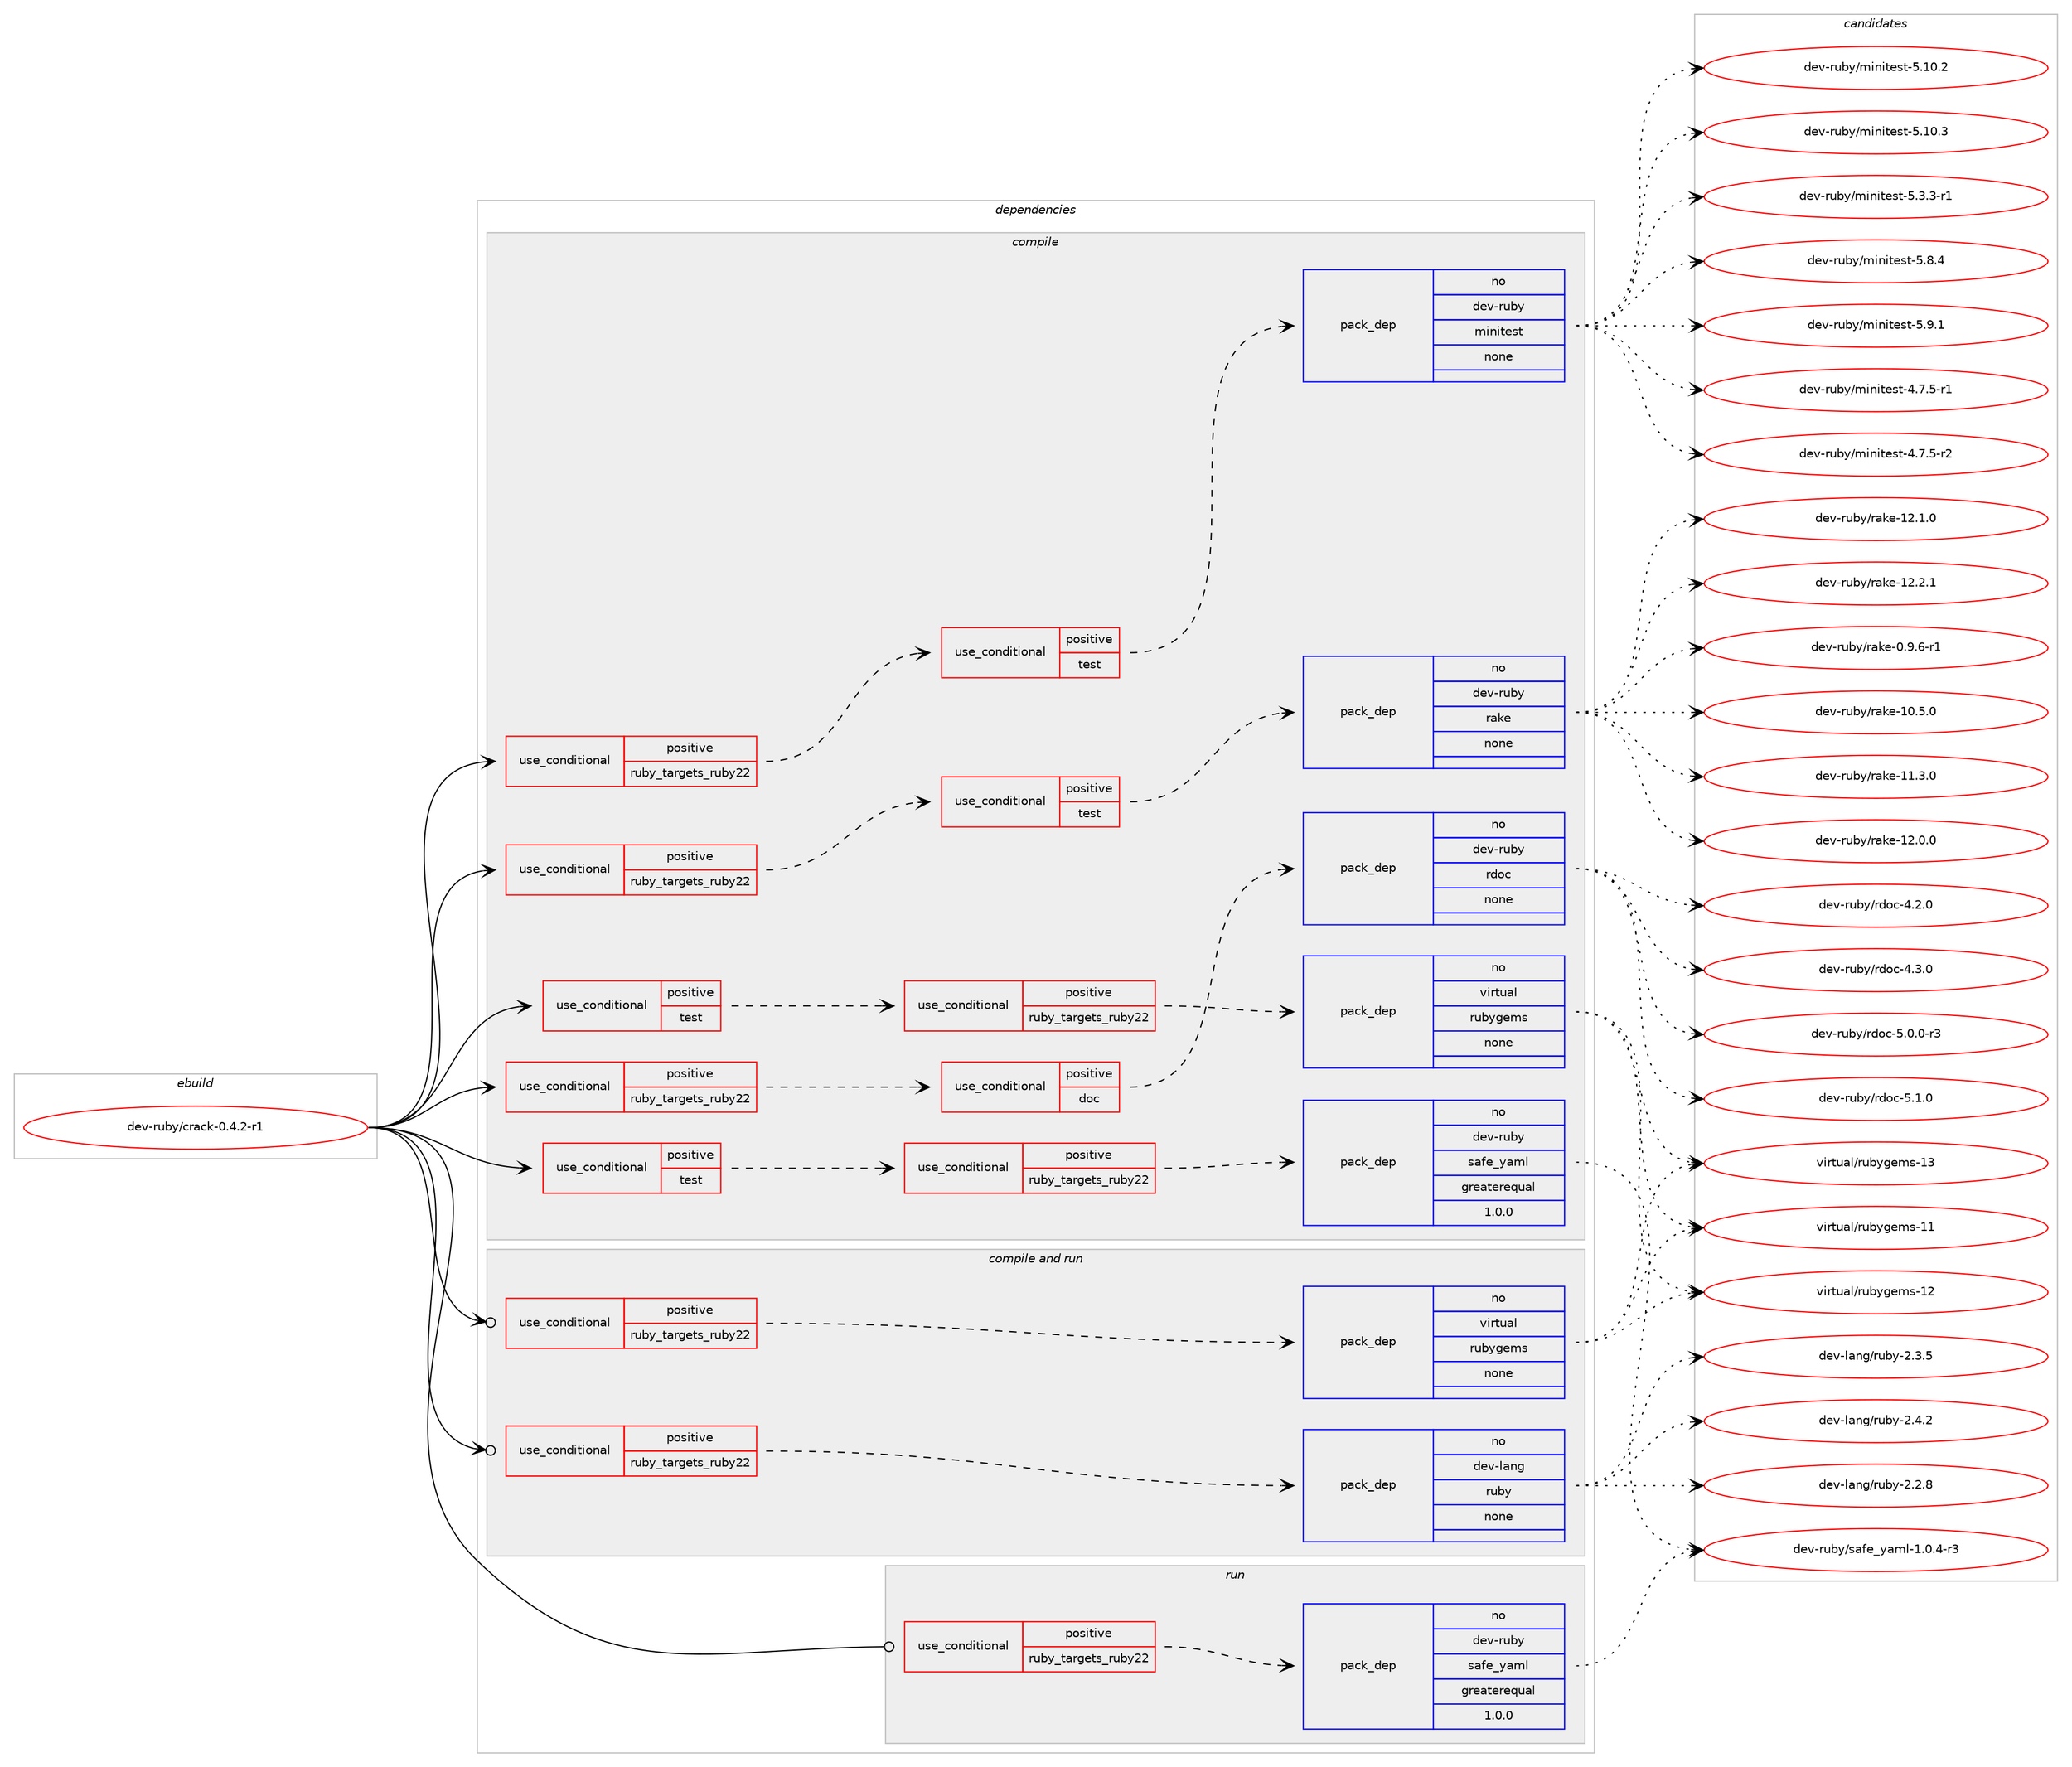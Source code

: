 digraph prolog {

# *************
# Graph options
# *************

newrank=true;
concentrate=true;
compound=true;
graph [rankdir=LR,fontname=Helvetica,fontsize=10,ranksep=1.5];#, ranksep=2.5, nodesep=0.2];
edge  [arrowhead=vee];
node  [fontname=Helvetica,fontsize=10];

# **********
# The ebuild
# **********

subgraph cluster_leftcol {
color=gray;
rank=same;
label=<<i>ebuild</i>>;
id [label="dev-ruby/crack-0.4.2-r1", color=red, width=4, href="../dev-ruby/crack-0.4.2-r1.svg"];
}

# ****************
# The dependencies
# ****************

subgraph cluster_midcol {
color=gray;
label=<<i>dependencies</i>>;
subgraph cluster_compile {
fillcolor="#eeeeee";
style=filled;
label=<<i>compile</i>>;
subgraph cond54841 {
dependency234441 [label=<<TABLE BORDER="0" CELLBORDER="1" CELLSPACING="0" CELLPADDING="4"><TR><TD ROWSPAN="3" CELLPADDING="10">use_conditional</TD></TR><TR><TD>positive</TD></TR><TR><TD>ruby_targets_ruby22</TD></TR></TABLE>>, shape=none, color=red];
subgraph cond54842 {
dependency234442 [label=<<TABLE BORDER="0" CELLBORDER="1" CELLSPACING="0" CELLPADDING="4"><TR><TD ROWSPAN="3" CELLPADDING="10">use_conditional</TD></TR><TR><TD>positive</TD></TR><TR><TD>doc</TD></TR></TABLE>>, shape=none, color=red];
subgraph pack175526 {
dependency234443 [label=<<TABLE BORDER="0" CELLBORDER="1" CELLSPACING="0" CELLPADDING="4" WIDTH="220"><TR><TD ROWSPAN="6" CELLPADDING="30">pack_dep</TD></TR><TR><TD WIDTH="110">no</TD></TR><TR><TD>dev-ruby</TD></TR><TR><TD>rdoc</TD></TR><TR><TD>none</TD></TR><TR><TD></TD></TR></TABLE>>, shape=none, color=blue];
}
dependency234442:e -> dependency234443:w [weight=20,style="dashed",arrowhead="vee"];
}
dependency234441:e -> dependency234442:w [weight=20,style="dashed",arrowhead="vee"];
}
id:e -> dependency234441:w [weight=20,style="solid",arrowhead="vee"];
subgraph cond54843 {
dependency234444 [label=<<TABLE BORDER="0" CELLBORDER="1" CELLSPACING="0" CELLPADDING="4"><TR><TD ROWSPAN="3" CELLPADDING="10">use_conditional</TD></TR><TR><TD>positive</TD></TR><TR><TD>ruby_targets_ruby22</TD></TR></TABLE>>, shape=none, color=red];
subgraph cond54844 {
dependency234445 [label=<<TABLE BORDER="0" CELLBORDER="1" CELLSPACING="0" CELLPADDING="4"><TR><TD ROWSPAN="3" CELLPADDING="10">use_conditional</TD></TR><TR><TD>positive</TD></TR><TR><TD>test</TD></TR></TABLE>>, shape=none, color=red];
subgraph pack175527 {
dependency234446 [label=<<TABLE BORDER="0" CELLBORDER="1" CELLSPACING="0" CELLPADDING="4" WIDTH="220"><TR><TD ROWSPAN="6" CELLPADDING="30">pack_dep</TD></TR><TR><TD WIDTH="110">no</TD></TR><TR><TD>dev-ruby</TD></TR><TR><TD>minitest</TD></TR><TR><TD>none</TD></TR><TR><TD></TD></TR></TABLE>>, shape=none, color=blue];
}
dependency234445:e -> dependency234446:w [weight=20,style="dashed",arrowhead="vee"];
}
dependency234444:e -> dependency234445:w [weight=20,style="dashed",arrowhead="vee"];
}
id:e -> dependency234444:w [weight=20,style="solid",arrowhead="vee"];
subgraph cond54845 {
dependency234447 [label=<<TABLE BORDER="0" CELLBORDER="1" CELLSPACING="0" CELLPADDING="4"><TR><TD ROWSPAN="3" CELLPADDING="10">use_conditional</TD></TR><TR><TD>positive</TD></TR><TR><TD>ruby_targets_ruby22</TD></TR></TABLE>>, shape=none, color=red];
subgraph cond54846 {
dependency234448 [label=<<TABLE BORDER="0" CELLBORDER="1" CELLSPACING="0" CELLPADDING="4"><TR><TD ROWSPAN="3" CELLPADDING="10">use_conditional</TD></TR><TR><TD>positive</TD></TR><TR><TD>test</TD></TR></TABLE>>, shape=none, color=red];
subgraph pack175528 {
dependency234449 [label=<<TABLE BORDER="0" CELLBORDER="1" CELLSPACING="0" CELLPADDING="4" WIDTH="220"><TR><TD ROWSPAN="6" CELLPADDING="30">pack_dep</TD></TR><TR><TD WIDTH="110">no</TD></TR><TR><TD>dev-ruby</TD></TR><TR><TD>rake</TD></TR><TR><TD>none</TD></TR><TR><TD></TD></TR></TABLE>>, shape=none, color=blue];
}
dependency234448:e -> dependency234449:w [weight=20,style="dashed",arrowhead="vee"];
}
dependency234447:e -> dependency234448:w [weight=20,style="dashed",arrowhead="vee"];
}
id:e -> dependency234447:w [weight=20,style="solid",arrowhead="vee"];
subgraph cond54847 {
dependency234450 [label=<<TABLE BORDER="0" CELLBORDER="1" CELLSPACING="0" CELLPADDING="4"><TR><TD ROWSPAN="3" CELLPADDING="10">use_conditional</TD></TR><TR><TD>positive</TD></TR><TR><TD>test</TD></TR></TABLE>>, shape=none, color=red];
subgraph cond54848 {
dependency234451 [label=<<TABLE BORDER="0" CELLBORDER="1" CELLSPACING="0" CELLPADDING="4"><TR><TD ROWSPAN="3" CELLPADDING="10">use_conditional</TD></TR><TR><TD>positive</TD></TR><TR><TD>ruby_targets_ruby22</TD></TR></TABLE>>, shape=none, color=red];
subgraph pack175529 {
dependency234452 [label=<<TABLE BORDER="0" CELLBORDER="1" CELLSPACING="0" CELLPADDING="4" WIDTH="220"><TR><TD ROWSPAN="6" CELLPADDING="30">pack_dep</TD></TR><TR><TD WIDTH="110">no</TD></TR><TR><TD>dev-ruby</TD></TR><TR><TD>safe_yaml</TD></TR><TR><TD>greaterequal</TD></TR><TR><TD>1.0.0</TD></TR></TABLE>>, shape=none, color=blue];
}
dependency234451:e -> dependency234452:w [weight=20,style="dashed",arrowhead="vee"];
}
dependency234450:e -> dependency234451:w [weight=20,style="dashed",arrowhead="vee"];
}
id:e -> dependency234450:w [weight=20,style="solid",arrowhead="vee"];
subgraph cond54849 {
dependency234453 [label=<<TABLE BORDER="0" CELLBORDER="1" CELLSPACING="0" CELLPADDING="4"><TR><TD ROWSPAN="3" CELLPADDING="10">use_conditional</TD></TR><TR><TD>positive</TD></TR><TR><TD>test</TD></TR></TABLE>>, shape=none, color=red];
subgraph cond54850 {
dependency234454 [label=<<TABLE BORDER="0" CELLBORDER="1" CELLSPACING="0" CELLPADDING="4"><TR><TD ROWSPAN="3" CELLPADDING="10">use_conditional</TD></TR><TR><TD>positive</TD></TR><TR><TD>ruby_targets_ruby22</TD></TR></TABLE>>, shape=none, color=red];
subgraph pack175530 {
dependency234455 [label=<<TABLE BORDER="0" CELLBORDER="1" CELLSPACING="0" CELLPADDING="4" WIDTH="220"><TR><TD ROWSPAN="6" CELLPADDING="30">pack_dep</TD></TR><TR><TD WIDTH="110">no</TD></TR><TR><TD>virtual</TD></TR><TR><TD>rubygems</TD></TR><TR><TD>none</TD></TR><TR><TD></TD></TR></TABLE>>, shape=none, color=blue];
}
dependency234454:e -> dependency234455:w [weight=20,style="dashed",arrowhead="vee"];
}
dependency234453:e -> dependency234454:w [weight=20,style="dashed",arrowhead="vee"];
}
id:e -> dependency234453:w [weight=20,style="solid",arrowhead="vee"];
}
subgraph cluster_compileandrun {
fillcolor="#eeeeee";
style=filled;
label=<<i>compile and run</i>>;
subgraph cond54851 {
dependency234456 [label=<<TABLE BORDER="0" CELLBORDER="1" CELLSPACING="0" CELLPADDING="4"><TR><TD ROWSPAN="3" CELLPADDING="10">use_conditional</TD></TR><TR><TD>positive</TD></TR><TR><TD>ruby_targets_ruby22</TD></TR></TABLE>>, shape=none, color=red];
subgraph pack175531 {
dependency234457 [label=<<TABLE BORDER="0" CELLBORDER="1" CELLSPACING="0" CELLPADDING="4" WIDTH="220"><TR><TD ROWSPAN="6" CELLPADDING="30">pack_dep</TD></TR><TR><TD WIDTH="110">no</TD></TR><TR><TD>dev-lang</TD></TR><TR><TD>ruby</TD></TR><TR><TD>none</TD></TR><TR><TD></TD></TR></TABLE>>, shape=none, color=blue];
}
dependency234456:e -> dependency234457:w [weight=20,style="dashed",arrowhead="vee"];
}
id:e -> dependency234456:w [weight=20,style="solid",arrowhead="odotvee"];
subgraph cond54852 {
dependency234458 [label=<<TABLE BORDER="0" CELLBORDER="1" CELLSPACING="0" CELLPADDING="4"><TR><TD ROWSPAN="3" CELLPADDING="10">use_conditional</TD></TR><TR><TD>positive</TD></TR><TR><TD>ruby_targets_ruby22</TD></TR></TABLE>>, shape=none, color=red];
subgraph pack175532 {
dependency234459 [label=<<TABLE BORDER="0" CELLBORDER="1" CELLSPACING="0" CELLPADDING="4" WIDTH="220"><TR><TD ROWSPAN="6" CELLPADDING="30">pack_dep</TD></TR><TR><TD WIDTH="110">no</TD></TR><TR><TD>virtual</TD></TR><TR><TD>rubygems</TD></TR><TR><TD>none</TD></TR><TR><TD></TD></TR></TABLE>>, shape=none, color=blue];
}
dependency234458:e -> dependency234459:w [weight=20,style="dashed",arrowhead="vee"];
}
id:e -> dependency234458:w [weight=20,style="solid",arrowhead="odotvee"];
}
subgraph cluster_run {
fillcolor="#eeeeee";
style=filled;
label=<<i>run</i>>;
subgraph cond54853 {
dependency234460 [label=<<TABLE BORDER="0" CELLBORDER="1" CELLSPACING="0" CELLPADDING="4"><TR><TD ROWSPAN="3" CELLPADDING="10">use_conditional</TD></TR><TR><TD>positive</TD></TR><TR><TD>ruby_targets_ruby22</TD></TR></TABLE>>, shape=none, color=red];
subgraph pack175533 {
dependency234461 [label=<<TABLE BORDER="0" CELLBORDER="1" CELLSPACING="0" CELLPADDING="4" WIDTH="220"><TR><TD ROWSPAN="6" CELLPADDING="30">pack_dep</TD></TR><TR><TD WIDTH="110">no</TD></TR><TR><TD>dev-ruby</TD></TR><TR><TD>safe_yaml</TD></TR><TR><TD>greaterequal</TD></TR><TR><TD>1.0.0</TD></TR></TABLE>>, shape=none, color=blue];
}
dependency234460:e -> dependency234461:w [weight=20,style="dashed",arrowhead="vee"];
}
id:e -> dependency234460:w [weight=20,style="solid",arrowhead="odot"];
}
}

# **************
# The candidates
# **************

subgraph cluster_choices {
rank=same;
color=gray;
label=<<i>candidates</i>>;

subgraph choice175526 {
color=black;
nodesep=1;
choice10010111845114117981214711410011199455246504648 [label="dev-ruby/rdoc-4.2.0", color=red, width=4,href="../dev-ruby/rdoc-4.2.0.svg"];
choice10010111845114117981214711410011199455246514648 [label="dev-ruby/rdoc-4.3.0", color=red, width=4,href="../dev-ruby/rdoc-4.3.0.svg"];
choice100101118451141179812147114100111994553464846484511451 [label="dev-ruby/rdoc-5.0.0-r3", color=red, width=4,href="../dev-ruby/rdoc-5.0.0-r3.svg"];
choice10010111845114117981214711410011199455346494648 [label="dev-ruby/rdoc-5.1.0", color=red, width=4,href="../dev-ruby/rdoc-5.1.0.svg"];
dependency234443:e -> choice10010111845114117981214711410011199455246504648:w [style=dotted,weight="100"];
dependency234443:e -> choice10010111845114117981214711410011199455246514648:w [style=dotted,weight="100"];
dependency234443:e -> choice100101118451141179812147114100111994553464846484511451:w [style=dotted,weight="100"];
dependency234443:e -> choice10010111845114117981214711410011199455346494648:w [style=dotted,weight="100"];
}
subgraph choice175527 {
color=black;
nodesep=1;
choice1001011184511411798121471091051101051161011151164552465546534511449 [label="dev-ruby/minitest-4.7.5-r1", color=red, width=4,href="../dev-ruby/minitest-4.7.5-r1.svg"];
choice1001011184511411798121471091051101051161011151164552465546534511450 [label="dev-ruby/minitest-4.7.5-r2", color=red, width=4,href="../dev-ruby/minitest-4.7.5-r2.svg"];
choice10010111845114117981214710910511010511610111511645534649484650 [label="dev-ruby/minitest-5.10.2", color=red, width=4,href="../dev-ruby/minitest-5.10.2.svg"];
choice10010111845114117981214710910511010511610111511645534649484651 [label="dev-ruby/minitest-5.10.3", color=red, width=4,href="../dev-ruby/minitest-5.10.3.svg"];
choice1001011184511411798121471091051101051161011151164553465146514511449 [label="dev-ruby/minitest-5.3.3-r1", color=red, width=4,href="../dev-ruby/minitest-5.3.3-r1.svg"];
choice100101118451141179812147109105110105116101115116455346564652 [label="dev-ruby/minitest-5.8.4", color=red, width=4,href="../dev-ruby/minitest-5.8.4.svg"];
choice100101118451141179812147109105110105116101115116455346574649 [label="dev-ruby/minitest-5.9.1", color=red, width=4,href="../dev-ruby/minitest-5.9.1.svg"];
dependency234446:e -> choice1001011184511411798121471091051101051161011151164552465546534511449:w [style=dotted,weight="100"];
dependency234446:e -> choice1001011184511411798121471091051101051161011151164552465546534511450:w [style=dotted,weight="100"];
dependency234446:e -> choice10010111845114117981214710910511010511610111511645534649484650:w [style=dotted,weight="100"];
dependency234446:e -> choice10010111845114117981214710910511010511610111511645534649484651:w [style=dotted,weight="100"];
dependency234446:e -> choice1001011184511411798121471091051101051161011151164553465146514511449:w [style=dotted,weight="100"];
dependency234446:e -> choice100101118451141179812147109105110105116101115116455346564652:w [style=dotted,weight="100"];
dependency234446:e -> choice100101118451141179812147109105110105116101115116455346574649:w [style=dotted,weight="100"];
}
subgraph choice175528 {
color=black;
nodesep=1;
choice100101118451141179812147114971071014548465746544511449 [label="dev-ruby/rake-0.9.6-r1", color=red, width=4,href="../dev-ruby/rake-0.9.6-r1.svg"];
choice1001011184511411798121471149710710145494846534648 [label="dev-ruby/rake-10.5.0", color=red, width=4,href="../dev-ruby/rake-10.5.0.svg"];
choice1001011184511411798121471149710710145494946514648 [label="dev-ruby/rake-11.3.0", color=red, width=4,href="../dev-ruby/rake-11.3.0.svg"];
choice1001011184511411798121471149710710145495046484648 [label="dev-ruby/rake-12.0.0", color=red, width=4,href="../dev-ruby/rake-12.0.0.svg"];
choice1001011184511411798121471149710710145495046494648 [label="dev-ruby/rake-12.1.0", color=red, width=4,href="../dev-ruby/rake-12.1.0.svg"];
choice1001011184511411798121471149710710145495046504649 [label="dev-ruby/rake-12.2.1", color=red, width=4,href="../dev-ruby/rake-12.2.1.svg"];
dependency234449:e -> choice100101118451141179812147114971071014548465746544511449:w [style=dotted,weight="100"];
dependency234449:e -> choice1001011184511411798121471149710710145494846534648:w [style=dotted,weight="100"];
dependency234449:e -> choice1001011184511411798121471149710710145494946514648:w [style=dotted,weight="100"];
dependency234449:e -> choice1001011184511411798121471149710710145495046484648:w [style=dotted,weight="100"];
dependency234449:e -> choice1001011184511411798121471149710710145495046494648:w [style=dotted,weight="100"];
dependency234449:e -> choice1001011184511411798121471149710710145495046504649:w [style=dotted,weight="100"];
}
subgraph choice175529 {
color=black;
nodesep=1;
choice1001011184511411798121471159710210195121971091084549464846524511451 [label="dev-ruby/safe_yaml-1.0.4-r3", color=red, width=4,href="../dev-ruby/safe_yaml-1.0.4-r3.svg"];
dependency234452:e -> choice1001011184511411798121471159710210195121971091084549464846524511451:w [style=dotted,weight="100"];
}
subgraph choice175530 {
color=black;
nodesep=1;
choice118105114116117971084711411798121103101109115454949 [label="virtual/rubygems-11", color=red, width=4,href="../virtual/rubygems-11.svg"];
choice118105114116117971084711411798121103101109115454950 [label="virtual/rubygems-12", color=red, width=4,href="../virtual/rubygems-12.svg"];
choice118105114116117971084711411798121103101109115454951 [label="virtual/rubygems-13", color=red, width=4,href="../virtual/rubygems-13.svg"];
dependency234455:e -> choice118105114116117971084711411798121103101109115454949:w [style=dotted,weight="100"];
dependency234455:e -> choice118105114116117971084711411798121103101109115454950:w [style=dotted,weight="100"];
dependency234455:e -> choice118105114116117971084711411798121103101109115454951:w [style=dotted,weight="100"];
}
subgraph choice175531 {
color=black;
nodesep=1;
choice10010111845108971101034711411798121455046504656 [label="dev-lang/ruby-2.2.8", color=red, width=4,href="../dev-lang/ruby-2.2.8.svg"];
choice10010111845108971101034711411798121455046514653 [label="dev-lang/ruby-2.3.5", color=red, width=4,href="../dev-lang/ruby-2.3.5.svg"];
choice10010111845108971101034711411798121455046524650 [label="dev-lang/ruby-2.4.2", color=red, width=4,href="../dev-lang/ruby-2.4.2.svg"];
dependency234457:e -> choice10010111845108971101034711411798121455046504656:w [style=dotted,weight="100"];
dependency234457:e -> choice10010111845108971101034711411798121455046514653:w [style=dotted,weight="100"];
dependency234457:e -> choice10010111845108971101034711411798121455046524650:w [style=dotted,weight="100"];
}
subgraph choice175532 {
color=black;
nodesep=1;
choice118105114116117971084711411798121103101109115454949 [label="virtual/rubygems-11", color=red, width=4,href="../virtual/rubygems-11.svg"];
choice118105114116117971084711411798121103101109115454950 [label="virtual/rubygems-12", color=red, width=4,href="../virtual/rubygems-12.svg"];
choice118105114116117971084711411798121103101109115454951 [label="virtual/rubygems-13", color=red, width=4,href="../virtual/rubygems-13.svg"];
dependency234459:e -> choice118105114116117971084711411798121103101109115454949:w [style=dotted,weight="100"];
dependency234459:e -> choice118105114116117971084711411798121103101109115454950:w [style=dotted,weight="100"];
dependency234459:e -> choice118105114116117971084711411798121103101109115454951:w [style=dotted,weight="100"];
}
subgraph choice175533 {
color=black;
nodesep=1;
choice1001011184511411798121471159710210195121971091084549464846524511451 [label="dev-ruby/safe_yaml-1.0.4-r3", color=red, width=4,href="../dev-ruby/safe_yaml-1.0.4-r3.svg"];
dependency234461:e -> choice1001011184511411798121471159710210195121971091084549464846524511451:w [style=dotted,weight="100"];
}
}

}
